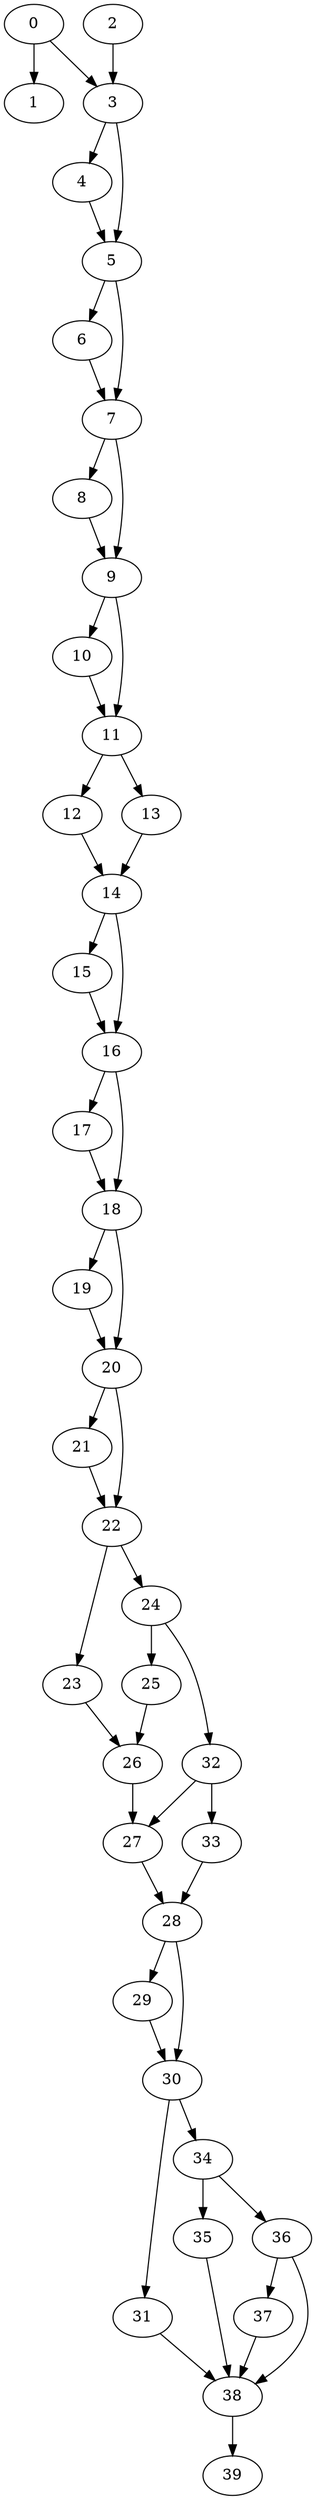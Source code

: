 digraph {
	0
	1
	2
	3
	4
	5
	6
	7
	8
	9
	10
	11
	12
	13
	14
	15
	16
	17
	18
	19
	20
	21
	22
	23
	24
	25
	26
	27
	28
	29
	30
	31
	32
	33
	34
	35
	36
	37
	38
	39
	3 -> 5
	4 -> 5
	5 -> 6
	12 -> 14
	13 -> 14
	16 -> 17
	24 -> 25
	34 -> 35
	9 -> 10
	28 -> 29
	35 -> 38
	36 -> 38
	37 -> 38
	31 -> 38
	11 -> 12
	14 -> 15
	27 -> 28
	33 -> 28
	28 -> 30
	29 -> 30
	24 -> 32
	30 -> 34
	34 -> 36
	18 -> 19
	22 -> 24
	23 -> 26
	25 -> 26
	30 -> 31
	7 -> 8
	9 -> 11
	10 -> 11
	8 -> 9
	7 -> 9
	14 -> 16
	15 -> 16
	18 -> 20
	19 -> 20
	5 -> 7
	6 -> 7
	32 -> 33
	38 -> 39
	16 -> 18
	17 -> 18
	20 -> 22
	21 -> 22
	3 -> 4
	11 -> 13
	20 -> 21
	22 -> 23
	26 -> 27
	32 -> 27
	36 -> 37
	0 -> 1
	0 -> 3
	2 -> 3
}
